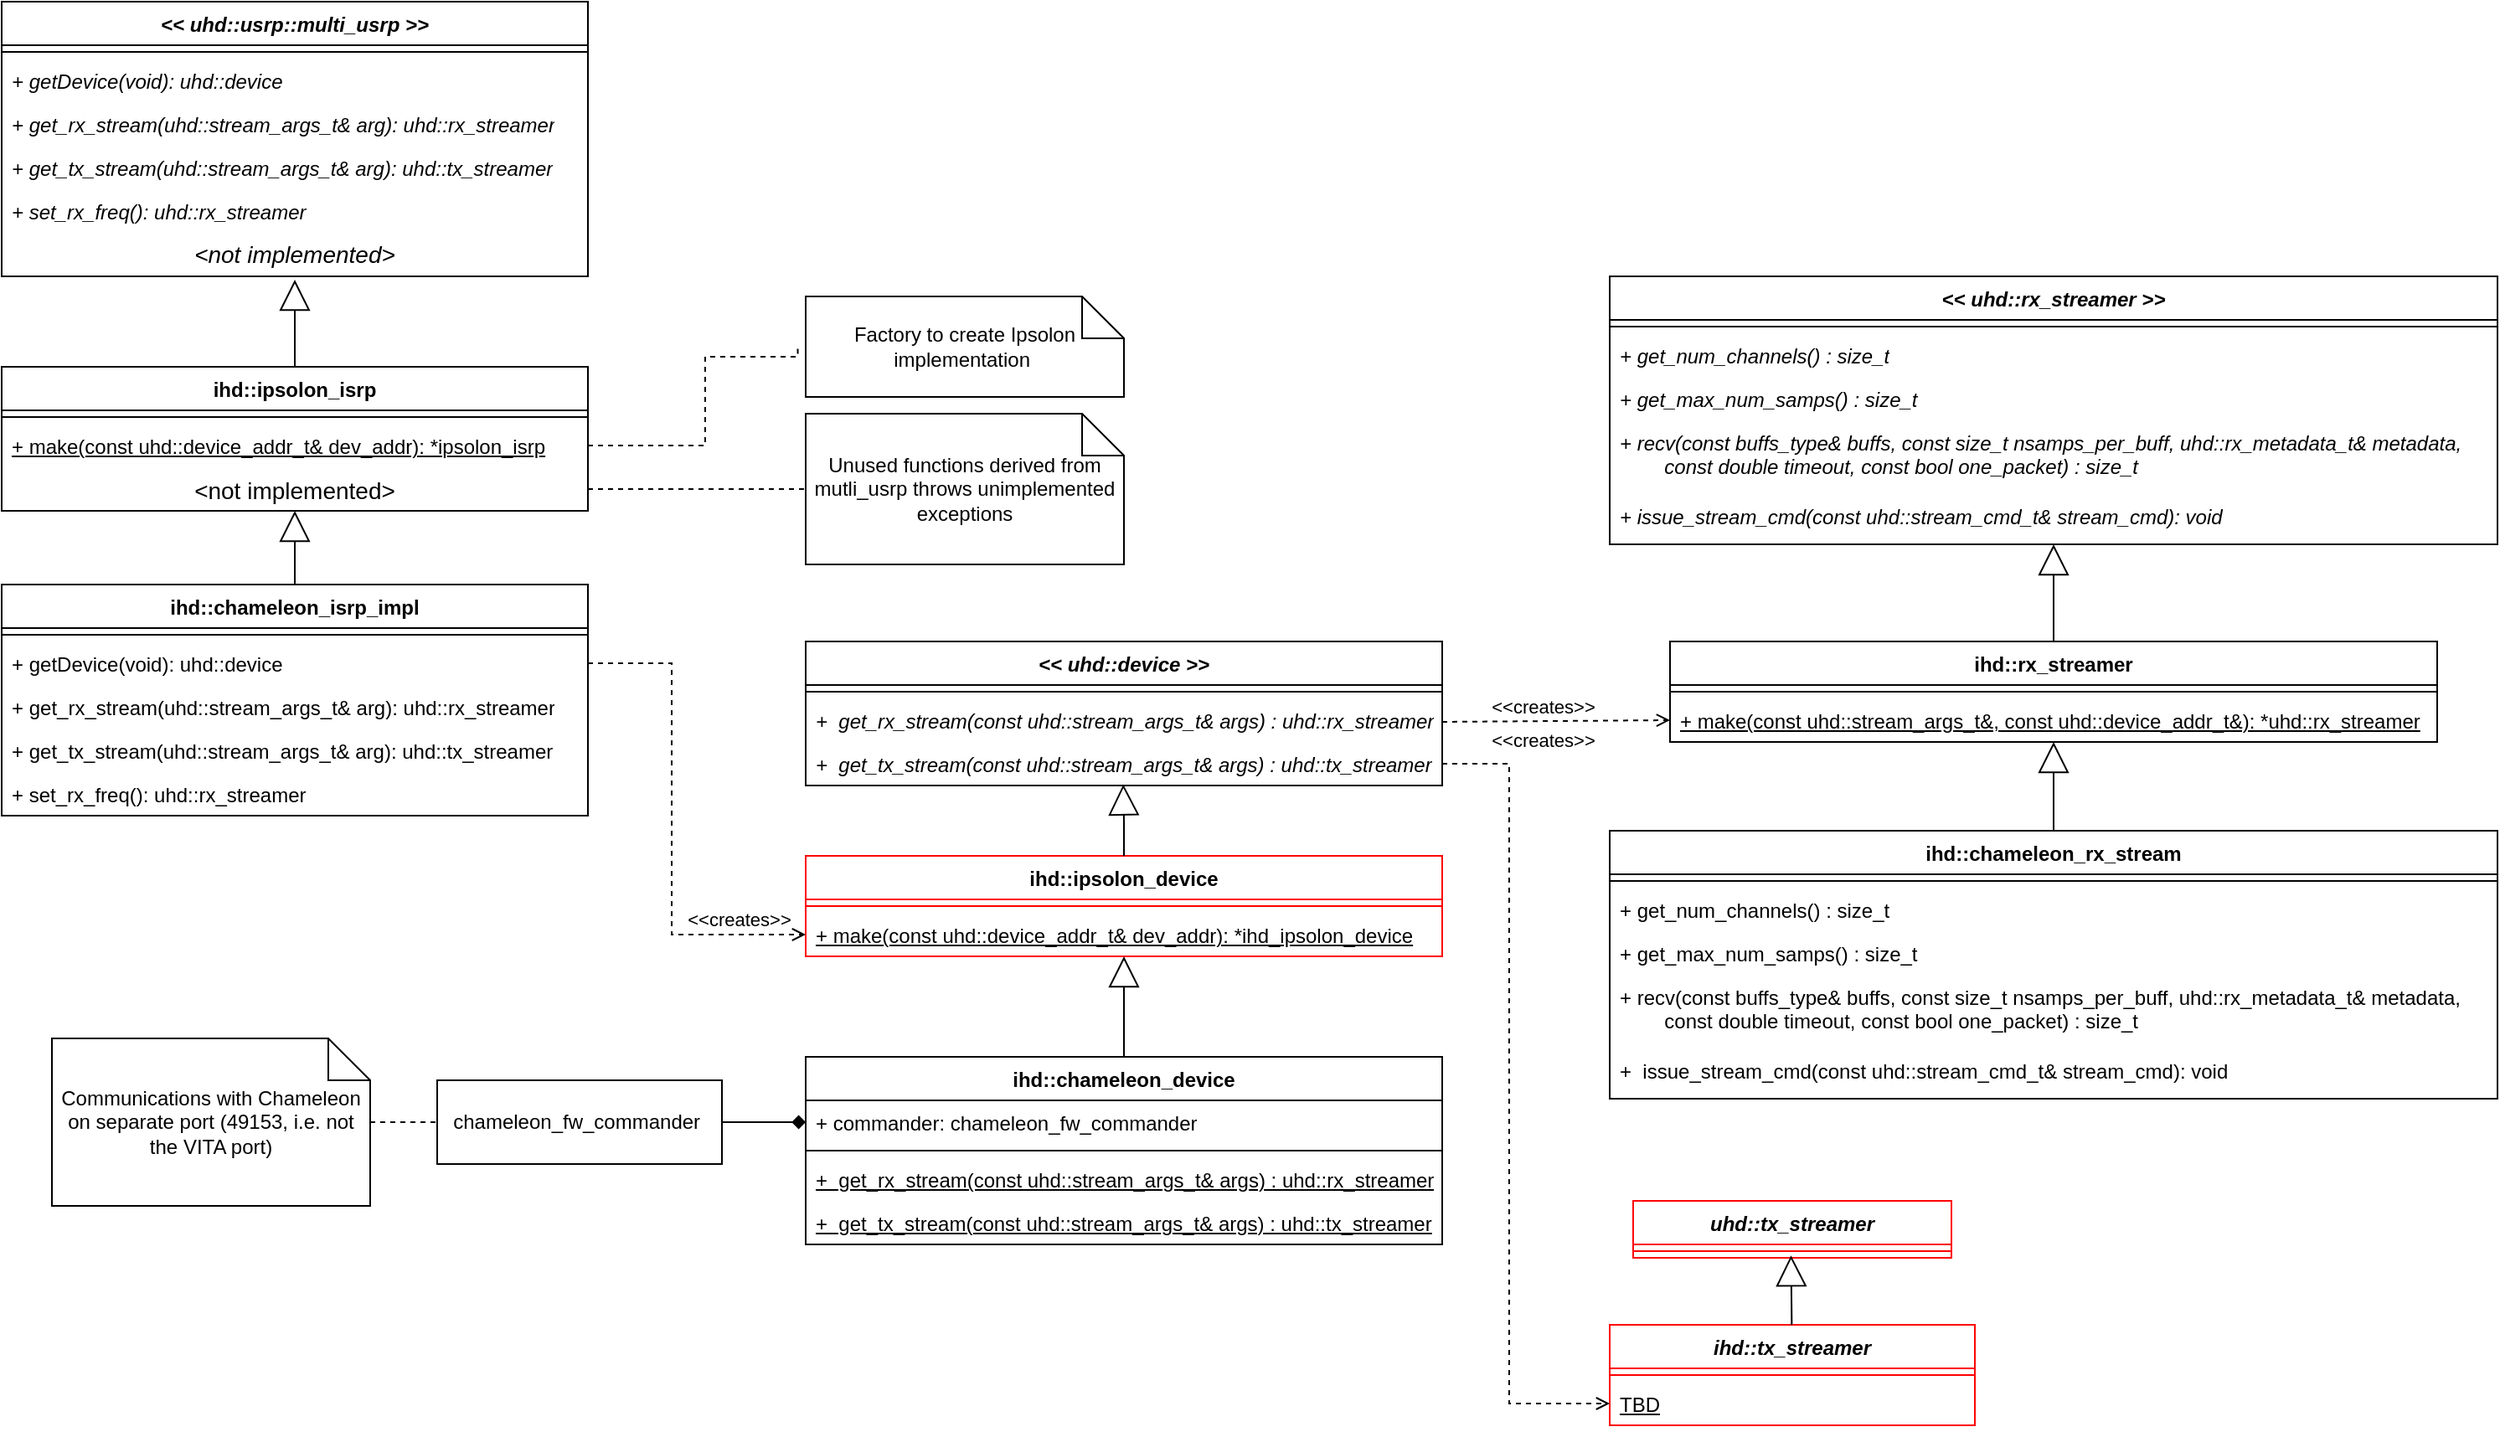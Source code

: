 <mxfile version="24.6.4" type="device">
  <diagram id="C5RBs43oDa-KdzZeNtuy" name="Page-1">
    <mxGraphModel dx="1432" dy="1851" grid="1" gridSize="10" guides="1" tooltips="1" connect="1" arrows="1" fold="1" page="1" pageScale="1" pageWidth="827" pageHeight="1169" math="0" shadow="0">
      <root>
        <mxCell id="WIyWlLk6GJQsqaUBKTNV-0" />
        <mxCell id="WIyWlLk6GJQsqaUBKTNV-1" parent="WIyWlLk6GJQsqaUBKTNV-0" />
        <mxCell id="L2gmkhJbMCFJ-E8kOfrQ-0" value="&amp;lt;&amp;lt; uhd::usrp::multi_usrp &amp;gt;&amp;gt;" style="swimlane;fontStyle=3;align=center;verticalAlign=top;childLayout=stackLayout;horizontal=1;startSize=26;horizontalStack=0;resizeParent=1;resizeParentMax=0;resizeLast=0;collapsible=1;marginBottom=0;whiteSpace=wrap;html=1;" vertex="1" parent="WIyWlLk6GJQsqaUBKTNV-1">
          <mxGeometry x="80" y="10" width="350" height="164" as="geometry">
            <mxRectangle x="290" y="220" width="70" height="30" as="alternateBounds" />
          </mxGeometry>
        </mxCell>
        <mxCell id="L2gmkhJbMCFJ-E8kOfrQ-2" value="" style="line;strokeWidth=1;fillColor=none;align=left;verticalAlign=middle;spacingTop=-1;spacingLeft=3;spacingRight=3;rotatable=0;labelPosition=right;points=[];portConstraint=eastwest;strokeColor=inherit;" vertex="1" parent="L2gmkhJbMCFJ-E8kOfrQ-0">
          <mxGeometry y="26" width="350" height="8" as="geometry" />
        </mxCell>
        <mxCell id="L2gmkhJbMCFJ-E8kOfrQ-3" value="+ getDevice(void): uhd::device" style="text;strokeColor=none;fillColor=none;align=left;verticalAlign=top;spacingLeft=4;spacingRight=4;overflow=hidden;rotatable=0;points=[[0,0.5],[1,0.5]];portConstraint=eastwest;whiteSpace=wrap;html=1;fontStyle=2" vertex="1" parent="L2gmkhJbMCFJ-E8kOfrQ-0">
          <mxGeometry y="34" width="350" height="26" as="geometry" />
        </mxCell>
        <mxCell id="L2gmkhJbMCFJ-E8kOfrQ-4" value="+ get_rx_stream(uhd::stream_args_t&amp;amp; arg):&amp;nbsp;uhd::rx_streamer" style="text;strokeColor=none;fillColor=none;align=left;verticalAlign=top;spacingLeft=4;spacingRight=4;overflow=hidden;rotatable=0;points=[[0,0.5],[1,0.5]];portConstraint=eastwest;whiteSpace=wrap;html=1;fontStyle=2" vertex="1" parent="L2gmkhJbMCFJ-E8kOfrQ-0">
          <mxGeometry y="60" width="350" height="26" as="geometry" />
        </mxCell>
        <mxCell id="L2gmkhJbMCFJ-E8kOfrQ-5" value="+ get_tx_stream(uhd::stream_args_t&amp;amp; arg):&amp;nbsp;uhd::tx_streamer" style="text;strokeColor=none;fillColor=none;align=left;verticalAlign=top;spacingLeft=4;spacingRight=4;overflow=hidden;rotatable=0;points=[[0,0.5],[1,0.5]];portConstraint=eastwest;whiteSpace=wrap;html=1;fontStyle=2" vertex="1" parent="L2gmkhJbMCFJ-E8kOfrQ-0">
          <mxGeometry y="86" width="350" height="26" as="geometry" />
        </mxCell>
        <mxCell id="L2gmkhJbMCFJ-E8kOfrQ-6" value="+ set_rx_freq():&amp;nbsp;uhd::rx_streamer" style="text;strokeColor=none;fillColor=none;align=left;verticalAlign=top;spacingLeft=4;spacingRight=4;overflow=hidden;rotatable=0;points=[[0,0.5],[1,0.5]];portConstraint=eastwest;whiteSpace=wrap;html=1;fontStyle=2" vertex="1" parent="L2gmkhJbMCFJ-E8kOfrQ-0">
          <mxGeometry y="112" width="350" height="26" as="geometry" />
        </mxCell>
        <mxCell id="L2gmkhJbMCFJ-E8kOfrQ-7" value="&lt;i style=&quot;font-size: 14px;&quot;&gt;&amp;lt;not implemented&amp;gt;&lt;/i&gt;" style="text;strokeColor=none;fillColor=none;align=center;verticalAlign=middle;spacingLeft=4;spacingRight=4;overflow=hidden;rotatable=0;points=[[0,0.5],[1,0.5]];portConstraint=eastwest;whiteSpace=wrap;html=1;fontFamily=Helvetica;fontSize=14;fontColor=default;fontStyle=0;" vertex="1" parent="L2gmkhJbMCFJ-E8kOfrQ-0">
          <mxGeometry y="138" width="350" height="26" as="geometry" />
        </mxCell>
        <mxCell id="L2gmkhJbMCFJ-E8kOfrQ-8" value="ihd::ipsolon_isrp" style="swimlane;fontStyle=1;align=center;verticalAlign=top;childLayout=stackLayout;horizontal=1;startSize=26;horizontalStack=0;resizeParent=1;resizeParentMax=0;resizeLast=0;collapsible=1;marginBottom=0;whiteSpace=wrap;html=1;" vertex="1" parent="WIyWlLk6GJQsqaUBKTNV-1">
          <mxGeometry x="80" y="228" width="350" height="86" as="geometry">
            <mxRectangle x="290" y="220" width="70" height="30" as="alternateBounds" />
          </mxGeometry>
        </mxCell>
        <mxCell id="L2gmkhJbMCFJ-E8kOfrQ-9" value="" style="line;strokeWidth=1;fillColor=none;align=left;verticalAlign=middle;spacingTop=-1;spacingLeft=3;spacingRight=3;rotatable=0;labelPosition=right;points=[];portConstraint=eastwest;strokeColor=inherit;" vertex="1" parent="L2gmkhJbMCFJ-E8kOfrQ-8">
          <mxGeometry y="26" width="350" height="8" as="geometry" />
        </mxCell>
        <mxCell id="L2gmkhJbMCFJ-E8kOfrQ-20" value="+ make(const uhd::device_addr_t&amp;amp; dev_addr): *ipsolon_isrp" style="text;strokeColor=none;fillColor=none;align=left;verticalAlign=top;spacingLeft=4;spacingRight=4;overflow=hidden;rotatable=0;points=[[0,0.5],[1,0.5]];portConstraint=eastwest;whiteSpace=wrap;html=1;fontStyle=4" vertex="1" parent="L2gmkhJbMCFJ-E8kOfrQ-8">
          <mxGeometry y="34" width="350" height="26" as="geometry" />
        </mxCell>
        <mxCell id="L2gmkhJbMCFJ-E8kOfrQ-14" value="&lt;span style=&quot;font-size: 14px; font-weight: 400;&quot;&gt;&amp;lt;not implemented&amp;gt;&lt;/span&gt;" style="text;strokeColor=none;fillColor=none;align=center;verticalAlign=middle;spacingLeft=4;spacingRight=4;overflow=hidden;rotatable=0;points=[[0,0.5],[1,0.5]];portConstraint=eastwest;whiteSpace=wrap;html=1;fontStyle=1;fontSize=18;" vertex="1" parent="L2gmkhJbMCFJ-E8kOfrQ-8">
          <mxGeometry y="60" width="350" height="26" as="geometry" />
        </mxCell>
        <mxCell id="L2gmkhJbMCFJ-E8kOfrQ-17" value="" style="endArrow=block;endSize=16;endFill=0;html=1;rounded=0;entryX=0.5;entryY=1.077;entryDx=0;entryDy=0;entryPerimeter=0;" edge="1" parent="WIyWlLk6GJQsqaUBKTNV-1" source="L2gmkhJbMCFJ-E8kOfrQ-8" target="L2gmkhJbMCFJ-E8kOfrQ-7">
          <mxGeometry width="160" relative="1" as="geometry">
            <mxPoint x="120" y="450" as="sourcePoint" />
            <mxPoint x="280" y="450" as="targetPoint" />
          </mxGeometry>
        </mxCell>
        <mxCell id="L2gmkhJbMCFJ-E8kOfrQ-18" value="Unused functions derived from mutli_usrp throws unimplemented exceptions" style="shape=note2;boundedLbl=1;whiteSpace=wrap;html=1;size=25;verticalAlign=middle;align=center;" vertex="1" parent="WIyWlLk6GJQsqaUBKTNV-1">
          <mxGeometry x="560" y="256" width="190" height="90" as="geometry" />
        </mxCell>
        <mxCell id="L2gmkhJbMCFJ-E8kOfrQ-19" style="edgeStyle=orthogonalEdgeStyle;rounded=0;orthogonalLoop=1;jettySize=auto;html=1;exitX=1;exitY=0.5;exitDx=0;exitDy=0;endArrow=none;endFill=0;dashed=1;" edge="1" parent="WIyWlLk6GJQsqaUBKTNV-1" source="L2gmkhJbMCFJ-E8kOfrQ-14" target="L2gmkhJbMCFJ-E8kOfrQ-18">
          <mxGeometry relative="1" as="geometry" />
        </mxCell>
        <mxCell id="L2gmkhJbMCFJ-E8kOfrQ-21" value="Factory to create Ipsolon implementation&amp;nbsp;" style="shape=note2;boundedLbl=1;whiteSpace=wrap;html=1;size=25;verticalAlign=middle;align=center;" vertex="1" parent="WIyWlLk6GJQsqaUBKTNV-1">
          <mxGeometry x="560" y="186" width="190" height="60" as="geometry" />
        </mxCell>
        <mxCell id="L2gmkhJbMCFJ-E8kOfrQ-22" style="edgeStyle=orthogonalEdgeStyle;rounded=0;orthogonalLoop=1;jettySize=auto;html=1;dashed=1;strokeColor=default;align=center;verticalAlign=middle;fontFamily=Helvetica;fontSize=11;fontColor=default;labelBackgroundColor=default;endArrow=none;endFill=0;entryX=-0.025;entryY=0.517;entryDx=0;entryDy=0;entryPerimeter=0;" edge="1" parent="WIyWlLk6GJQsqaUBKTNV-1" source="L2gmkhJbMCFJ-E8kOfrQ-20" target="L2gmkhJbMCFJ-E8kOfrQ-21">
          <mxGeometry relative="1" as="geometry">
            <Array as="points">
              <mxPoint x="500" y="275" />
              <mxPoint x="500" y="222" />
            </Array>
          </mxGeometry>
        </mxCell>
        <mxCell id="L2gmkhJbMCFJ-E8kOfrQ-23" value="ihd::chameleon_isrp_impl" style="swimlane;fontStyle=1;align=center;verticalAlign=top;childLayout=stackLayout;horizontal=1;startSize=26;horizontalStack=0;resizeParent=1;resizeParentMax=0;resizeLast=0;collapsible=1;marginBottom=0;whiteSpace=wrap;html=1;" vertex="1" parent="WIyWlLk6GJQsqaUBKTNV-1">
          <mxGeometry x="80" y="358" width="350" height="138" as="geometry">
            <mxRectangle x="290" y="220" width="70" height="30" as="alternateBounds" />
          </mxGeometry>
        </mxCell>
        <mxCell id="L2gmkhJbMCFJ-E8kOfrQ-24" value="" style="line;strokeWidth=1;fillColor=none;align=left;verticalAlign=middle;spacingTop=-1;spacingLeft=3;spacingRight=3;rotatable=0;labelPosition=right;points=[];portConstraint=eastwest;strokeColor=inherit;" vertex="1" parent="L2gmkhJbMCFJ-E8kOfrQ-23">
          <mxGeometry y="26" width="350" height="8" as="geometry" />
        </mxCell>
        <mxCell id="L2gmkhJbMCFJ-E8kOfrQ-25" value="+ getDevice(void): uhd::device" style="text;strokeColor=none;fillColor=none;align=left;verticalAlign=top;spacingLeft=4;spacingRight=4;overflow=hidden;rotatable=0;points=[[0,0.5],[1,0.5]];portConstraint=eastwest;whiteSpace=wrap;html=1;" vertex="1" parent="L2gmkhJbMCFJ-E8kOfrQ-23">
          <mxGeometry y="34" width="350" height="26" as="geometry" />
        </mxCell>
        <mxCell id="L2gmkhJbMCFJ-E8kOfrQ-26" value="+ get_rx_stream(uhd::stream_args_t&amp;amp; arg):&amp;nbsp;uhd::rx_streamer" style="text;strokeColor=none;fillColor=none;align=left;verticalAlign=top;spacingLeft=4;spacingRight=4;overflow=hidden;rotatable=0;points=[[0,0.5],[1,0.5]];portConstraint=eastwest;whiteSpace=wrap;html=1;" vertex="1" parent="L2gmkhJbMCFJ-E8kOfrQ-23">
          <mxGeometry y="60" width="350" height="26" as="geometry" />
        </mxCell>
        <mxCell id="L2gmkhJbMCFJ-E8kOfrQ-27" value="+ get_tx_stream(uhd::stream_args_t&amp;amp; arg):&amp;nbsp;uhd::tx_streamer" style="text;strokeColor=none;fillColor=none;align=left;verticalAlign=top;spacingLeft=4;spacingRight=4;overflow=hidden;rotatable=0;points=[[0,0.5],[1,0.5]];portConstraint=eastwest;whiteSpace=wrap;html=1;" vertex="1" parent="L2gmkhJbMCFJ-E8kOfrQ-23">
          <mxGeometry y="86" width="350" height="26" as="geometry" />
        </mxCell>
        <mxCell id="L2gmkhJbMCFJ-E8kOfrQ-28" value="+ set_rx_freq():&amp;nbsp;uhd::rx_streamer" style="text;strokeColor=none;fillColor=none;align=left;verticalAlign=top;spacingLeft=4;spacingRight=4;overflow=hidden;rotatable=0;points=[[0,0.5],[1,0.5]];portConstraint=eastwest;whiteSpace=wrap;html=1;" vertex="1" parent="L2gmkhJbMCFJ-E8kOfrQ-23">
          <mxGeometry y="112" width="350" height="26" as="geometry" />
        </mxCell>
        <mxCell id="L2gmkhJbMCFJ-E8kOfrQ-31" value="" style="endArrow=block;endSize=16;endFill=0;html=1;rounded=0;exitX=0.5;exitY=0;exitDx=0;exitDy=0;" edge="1" parent="WIyWlLk6GJQsqaUBKTNV-1" source="L2gmkhJbMCFJ-E8kOfrQ-23" target="L2gmkhJbMCFJ-E8kOfrQ-14">
          <mxGeometry width="160" relative="1" as="geometry">
            <mxPoint x="240" y="480" as="sourcePoint" />
            <mxPoint x="240" y="422" as="targetPoint" />
          </mxGeometry>
        </mxCell>
        <mxCell id="L2gmkhJbMCFJ-E8kOfrQ-32" value="ihd::ipsolon_device" style="swimlane;fontStyle=1;align=center;verticalAlign=top;childLayout=stackLayout;horizontal=1;startSize=26;horizontalStack=0;resizeParent=1;resizeParentMax=0;resizeLast=0;collapsible=1;marginBottom=0;whiteSpace=wrap;html=1;strokeColor=#FF0000;" vertex="1" parent="WIyWlLk6GJQsqaUBKTNV-1">
          <mxGeometry x="560" y="520" width="380" height="60" as="geometry">
            <mxRectangle x="290" y="220" width="70" height="30" as="alternateBounds" />
          </mxGeometry>
        </mxCell>
        <mxCell id="L2gmkhJbMCFJ-E8kOfrQ-33" value="" style="line;strokeWidth=1;fillColor=none;align=left;verticalAlign=middle;spacingTop=-1;spacingLeft=3;spacingRight=3;rotatable=0;labelPosition=right;points=[];portConstraint=eastwest;strokeColor=inherit;" vertex="1" parent="L2gmkhJbMCFJ-E8kOfrQ-32">
          <mxGeometry y="26" width="380" height="8" as="geometry" />
        </mxCell>
        <mxCell id="L2gmkhJbMCFJ-E8kOfrQ-41" value="+ make(const uhd::device_addr_t&amp;amp; dev_addr): *ihd_ipsolon_device" style="text;strokeColor=none;fillColor=none;align=left;verticalAlign=top;spacingLeft=4;spacingRight=4;overflow=hidden;rotatable=0;points=[[0,0.5],[1,0.5]];portConstraint=eastwest;whiteSpace=wrap;html=1;fontStyle=4" vertex="1" parent="L2gmkhJbMCFJ-E8kOfrQ-32">
          <mxGeometry y="34" width="380" height="26" as="geometry" />
        </mxCell>
        <mxCell id="L2gmkhJbMCFJ-E8kOfrQ-37" value="&amp;lt;&amp;lt; uhd::device &amp;gt;&amp;gt;" style="swimlane;fontStyle=3;align=center;verticalAlign=top;childLayout=stackLayout;horizontal=1;startSize=26;horizontalStack=0;resizeParent=1;resizeParentMax=0;resizeLast=0;collapsible=1;marginBottom=0;whiteSpace=wrap;html=1;" vertex="1" parent="WIyWlLk6GJQsqaUBKTNV-1">
          <mxGeometry x="560" y="392" width="380" height="86" as="geometry">
            <mxRectangle x="290" y="220" width="70" height="30" as="alternateBounds" />
          </mxGeometry>
        </mxCell>
        <mxCell id="L2gmkhJbMCFJ-E8kOfrQ-38" value="" style="line;strokeWidth=1;fillColor=none;align=left;verticalAlign=middle;spacingTop=-1;spacingLeft=3;spacingRight=3;rotatable=0;labelPosition=right;points=[];portConstraint=eastwest;strokeColor=inherit;" vertex="1" parent="L2gmkhJbMCFJ-E8kOfrQ-37">
          <mxGeometry y="26" width="380" height="8" as="geometry" />
        </mxCell>
        <mxCell id="L2gmkhJbMCFJ-E8kOfrQ-39" value="+&amp;nbsp; get_rx_stream(const uhd::stream_args_t&amp;amp; args) : uhd::rx_streamer" style="text;strokeColor=none;fillColor=none;align=left;verticalAlign=top;spacingLeft=4;spacingRight=4;overflow=hidden;rotatable=0;points=[[0,0.5],[1,0.5]];portConstraint=eastwest;whiteSpace=wrap;html=1;fontStyle=2" vertex="1" parent="L2gmkhJbMCFJ-E8kOfrQ-37">
          <mxGeometry y="34" width="380" height="26" as="geometry" />
        </mxCell>
        <mxCell id="L2gmkhJbMCFJ-E8kOfrQ-40" value="+&amp;nbsp; get_tx_stream(const uhd::stream_args_t&amp;amp; args) : uhd::tx_streamer" style="text;strokeColor=none;fillColor=none;align=left;verticalAlign=top;spacingLeft=4;spacingRight=4;overflow=hidden;rotatable=0;points=[[0,0.5],[1,0.5]];portConstraint=eastwest;whiteSpace=wrap;html=1;fontStyle=2" vertex="1" parent="L2gmkhJbMCFJ-E8kOfrQ-37">
          <mxGeometry y="60" width="380" height="26" as="geometry" />
        </mxCell>
        <mxCell id="L2gmkhJbMCFJ-E8kOfrQ-42" value="ihd::chameleon_device" style="swimlane;fontStyle=1;align=center;verticalAlign=top;childLayout=stackLayout;horizontal=1;startSize=26;horizontalStack=0;resizeParent=1;resizeParentMax=0;resizeLast=0;collapsible=1;marginBottom=0;whiteSpace=wrap;html=1;" vertex="1" parent="WIyWlLk6GJQsqaUBKTNV-1">
          <mxGeometry x="560" y="640" width="380" height="112" as="geometry">
            <mxRectangle x="290" y="220" width="70" height="30" as="alternateBounds" />
          </mxGeometry>
        </mxCell>
        <mxCell id="L2gmkhJbMCFJ-E8kOfrQ-88" value="+ commander: chameleon_fw_commander&amp;nbsp;" style="text;strokeColor=none;fillColor=none;align=left;verticalAlign=top;spacingLeft=4;spacingRight=4;overflow=hidden;rotatable=0;points=[[0,0.5],[1,0.5]];portConstraint=eastwest;whiteSpace=wrap;html=1;fontStyle=0" vertex="1" parent="L2gmkhJbMCFJ-E8kOfrQ-42">
          <mxGeometry y="26" width="380" height="26" as="geometry" />
        </mxCell>
        <mxCell id="L2gmkhJbMCFJ-E8kOfrQ-43" value="" style="line;strokeWidth=1;fillColor=none;align=left;verticalAlign=middle;spacingTop=-1;spacingLeft=3;spacingRight=3;rotatable=0;labelPosition=right;points=[];portConstraint=eastwest;strokeColor=inherit;" vertex="1" parent="L2gmkhJbMCFJ-E8kOfrQ-42">
          <mxGeometry y="52" width="380" height="8" as="geometry" />
        </mxCell>
        <mxCell id="L2gmkhJbMCFJ-E8kOfrQ-44" value="+&amp;nbsp; get_rx_stream(const uhd::stream_args_t&amp;amp; args) : uhd::rx_streamer" style="text;strokeColor=none;fillColor=none;align=left;verticalAlign=top;spacingLeft=4;spacingRight=4;overflow=hidden;rotatable=0;points=[[0,0.5],[1,0.5]];portConstraint=eastwest;whiteSpace=wrap;html=1;fontStyle=4" vertex="1" parent="L2gmkhJbMCFJ-E8kOfrQ-42">
          <mxGeometry y="60" width="380" height="26" as="geometry" />
        </mxCell>
        <mxCell id="L2gmkhJbMCFJ-E8kOfrQ-45" value="+&amp;nbsp; get_tx_stream(const uhd::stream_args_t&amp;amp; args) : uhd::tx_streamer" style="text;strokeColor=none;fillColor=none;align=left;verticalAlign=top;spacingLeft=4;spacingRight=4;overflow=hidden;rotatable=0;points=[[0,0.5],[1,0.5]];portConstraint=eastwest;whiteSpace=wrap;html=1;fontStyle=4" vertex="1" parent="L2gmkhJbMCFJ-E8kOfrQ-42">
          <mxGeometry y="86" width="380" height="26" as="geometry" />
        </mxCell>
        <mxCell id="L2gmkhJbMCFJ-E8kOfrQ-47" style="edgeStyle=orthogonalEdgeStyle;rounded=0;orthogonalLoop=1;jettySize=auto;html=1;entryX=0.499;entryY=0.974;entryDx=0;entryDy=0;entryPerimeter=0;strokeColor=default;align=center;verticalAlign=middle;fontFamily=Helvetica;fontSize=11;fontColor=default;labelBackgroundColor=default;endArrow=block;endFill=0;endSize=16;" edge="1" parent="WIyWlLk6GJQsqaUBKTNV-1" source="L2gmkhJbMCFJ-E8kOfrQ-32" target="L2gmkhJbMCFJ-E8kOfrQ-40">
          <mxGeometry relative="1" as="geometry" />
        </mxCell>
        <mxCell id="L2gmkhJbMCFJ-E8kOfrQ-48" style="edgeStyle=orthogonalEdgeStyle;rounded=0;orthogonalLoop=1;jettySize=auto;html=1;entryX=0.5;entryY=1;entryDx=0;entryDy=0;entryPerimeter=0;strokeColor=default;align=center;verticalAlign=middle;fontFamily=Helvetica;fontSize=11;fontColor=default;labelBackgroundColor=default;endArrow=block;endFill=0;endSize=16;" edge="1" parent="WIyWlLk6GJQsqaUBKTNV-1" source="L2gmkhJbMCFJ-E8kOfrQ-42" target="L2gmkhJbMCFJ-E8kOfrQ-41">
          <mxGeometry relative="1" as="geometry" />
        </mxCell>
        <mxCell id="L2gmkhJbMCFJ-E8kOfrQ-50" value="&amp;lt;&amp;lt;creates&amp;gt;&amp;gt;" style="html=1;verticalAlign=bottom;labelBackgroundColor=none;endArrow=open;endFill=0;dashed=1;rounded=0;exitX=1;exitY=0.5;exitDx=0;exitDy=0;entryX=0;entryY=0.5;entryDx=0;entryDy=0;" edge="1" parent="WIyWlLk6GJQsqaUBKTNV-1" source="L2gmkhJbMCFJ-E8kOfrQ-25" target="L2gmkhJbMCFJ-E8kOfrQ-41">
          <mxGeometry x="0.726" width="160" relative="1" as="geometry">
            <mxPoint x="240" y="890" as="sourcePoint" />
            <mxPoint x="400" y="890" as="targetPoint" />
            <Array as="points">
              <mxPoint x="480" y="405" />
              <mxPoint x="480" y="567" />
            </Array>
            <mxPoint as="offset" />
          </mxGeometry>
        </mxCell>
        <mxCell id="L2gmkhJbMCFJ-E8kOfrQ-53" value="&amp;lt;&amp;lt; uhd::rx_streamer &amp;gt;&amp;gt;" style="swimlane;fontStyle=3;align=center;verticalAlign=top;childLayout=stackLayout;horizontal=1;startSize=26;horizontalStack=0;resizeParent=1;resizeParentMax=0;resizeLast=0;collapsible=1;marginBottom=0;whiteSpace=wrap;html=1;" vertex="1" parent="WIyWlLk6GJQsqaUBKTNV-1">
          <mxGeometry x="1040" y="174" width="530" height="160" as="geometry">
            <mxRectangle x="290" y="220" width="70" height="30" as="alternateBounds" />
          </mxGeometry>
        </mxCell>
        <mxCell id="L2gmkhJbMCFJ-E8kOfrQ-54" value="" style="line;strokeWidth=1;fillColor=none;align=left;verticalAlign=middle;spacingTop=-1;spacingLeft=3;spacingRight=3;rotatable=0;labelPosition=right;points=[];portConstraint=eastwest;strokeColor=inherit;" vertex="1" parent="L2gmkhJbMCFJ-E8kOfrQ-53">
          <mxGeometry y="26" width="530" height="8" as="geometry" />
        </mxCell>
        <mxCell id="L2gmkhJbMCFJ-E8kOfrQ-55" value="+ get_num_channels() : size_t" style="text;strokeColor=none;fillColor=none;align=left;verticalAlign=top;spacingLeft=4;spacingRight=4;overflow=hidden;rotatable=0;points=[[0,0.5],[1,0.5]];portConstraint=eastwest;whiteSpace=wrap;html=1;fontStyle=2" vertex="1" parent="L2gmkhJbMCFJ-E8kOfrQ-53">
          <mxGeometry y="34" width="530" height="26" as="geometry" />
        </mxCell>
        <mxCell id="L2gmkhJbMCFJ-E8kOfrQ-56" value="+ get_max_num_samps() : size_t" style="text;strokeColor=none;fillColor=none;align=left;verticalAlign=top;spacingLeft=4;spacingRight=4;overflow=hidden;rotatable=0;points=[[0,0.5],[1,0.5]];portConstraint=eastwest;whiteSpace=wrap;html=1;fontStyle=2" vertex="1" parent="L2gmkhJbMCFJ-E8kOfrQ-53">
          <mxGeometry y="60" width="530" height="26" as="geometry" />
        </mxCell>
        <mxCell id="L2gmkhJbMCFJ-E8kOfrQ-57" value="+&amp;nbsp;&lt;span style=&quot;background-color: initial;&quot;&gt;recv(const buffs_type&amp;amp; buffs, const size_t nsamps_per_buff, uhd::rx_metadata_t&amp;amp; metadata,&lt;br&gt;&lt;/span&gt;&lt;span style=&quot;background-color: initial;&quot;&gt;&amp;nbsp; &amp;nbsp; &amp;nbsp; &amp;nbsp; const double timeout, const bool one_packet)&amp;nbsp;&lt;/span&gt;: size_t" style="text;strokeColor=none;fillColor=none;align=left;verticalAlign=top;spacingLeft=4;spacingRight=4;overflow=hidden;rotatable=0;points=[[0,0.5],[1,0.5]];portConstraint=eastwest;whiteSpace=wrap;html=1;fontStyle=2" vertex="1" parent="L2gmkhJbMCFJ-E8kOfrQ-53">
          <mxGeometry y="86" width="530" height="44" as="geometry" />
        </mxCell>
        <mxCell id="L2gmkhJbMCFJ-E8kOfrQ-58" value="+ issue_stream_cmd(const uhd::stream_cmd_t&amp;amp; stream_cmd): void" style="text;strokeColor=none;fillColor=none;align=left;verticalAlign=top;spacingLeft=4;spacingRight=4;overflow=hidden;rotatable=0;points=[[0,0.5],[1,0.5]];portConstraint=eastwest;whiteSpace=wrap;html=1;fontStyle=2" vertex="1" parent="L2gmkhJbMCFJ-E8kOfrQ-53">
          <mxGeometry y="130" width="530" height="30" as="geometry" />
        </mxCell>
        <mxCell id="L2gmkhJbMCFJ-E8kOfrQ-59" value="&lt;span style=&quot;font-style: normal;&quot;&gt;ihd::rx_streamer&lt;/span&gt;" style="swimlane;fontStyle=3;align=center;verticalAlign=top;childLayout=stackLayout;horizontal=1;startSize=26;horizontalStack=0;resizeParent=1;resizeParentMax=0;resizeLast=0;collapsible=1;marginBottom=0;whiteSpace=wrap;html=1;strokeColor=#000000;" vertex="1" parent="WIyWlLk6GJQsqaUBKTNV-1">
          <mxGeometry x="1076" y="392" width="458" height="60" as="geometry">
            <mxRectangle x="290" y="220" width="70" height="30" as="alternateBounds" />
          </mxGeometry>
        </mxCell>
        <mxCell id="L2gmkhJbMCFJ-E8kOfrQ-60" value="" style="line;strokeWidth=1;fillColor=none;align=left;verticalAlign=middle;spacingTop=-1;spacingLeft=3;spacingRight=3;rotatable=0;labelPosition=right;points=[];portConstraint=eastwest;strokeColor=inherit;" vertex="1" parent="L2gmkhJbMCFJ-E8kOfrQ-59">
          <mxGeometry y="26" width="458" height="8" as="geometry" />
        </mxCell>
        <mxCell id="L2gmkhJbMCFJ-E8kOfrQ-61" value="+ make(const uhd::stream_args_t&amp;amp;, const uhd::device_addr_t&amp;amp;): *uhd::rx_streamer" style="text;strokeColor=none;fillColor=none;align=left;verticalAlign=top;spacingLeft=4;spacingRight=4;overflow=hidden;rotatable=0;points=[[0,0.5],[1,0.5]];portConstraint=eastwest;whiteSpace=wrap;html=1;fontStyle=4" vertex="1" parent="L2gmkhJbMCFJ-E8kOfrQ-59">
          <mxGeometry y="34" width="458" height="26" as="geometry" />
        </mxCell>
        <mxCell id="L2gmkhJbMCFJ-E8kOfrQ-62" style="rounded=0;orthogonalLoop=1;jettySize=auto;html=1;strokeColor=default;align=center;verticalAlign=middle;fontFamily=Helvetica;fontSize=11;fontColor=default;labelBackgroundColor=default;endArrow=block;endFill=0;endSize=16;" edge="1" parent="WIyWlLk6GJQsqaUBKTNV-1" source="L2gmkhJbMCFJ-E8kOfrQ-59" target="L2gmkhJbMCFJ-E8kOfrQ-58">
          <mxGeometry relative="1" as="geometry" />
        </mxCell>
        <mxCell id="L2gmkhJbMCFJ-E8kOfrQ-63" value="&amp;lt;&amp;lt;creates&amp;gt;&amp;gt;" style="html=1;verticalAlign=bottom;labelBackgroundColor=none;endArrow=open;endFill=0;dashed=1;rounded=0;entryX=0;entryY=0.5;entryDx=0;entryDy=0;" edge="1" parent="WIyWlLk6GJQsqaUBKTNV-1" target="L2gmkhJbMCFJ-E8kOfrQ-61">
          <mxGeometry x="-0.118" width="160" relative="1" as="geometry">
            <mxPoint x="940" y="440" as="sourcePoint" />
            <mxPoint x="1067" y="434.5" as="targetPoint" />
            <mxPoint as="offset" />
          </mxGeometry>
        </mxCell>
        <mxCell id="L2gmkhJbMCFJ-E8kOfrQ-64" value="uhd::tx_streamer" style="swimlane;fontStyle=3;align=center;verticalAlign=top;childLayout=stackLayout;horizontal=1;startSize=26;horizontalStack=0;resizeParent=1;resizeParentMax=0;resizeLast=0;collapsible=1;marginBottom=0;whiteSpace=wrap;html=1;strokeColor=#FF0000;" vertex="1" parent="WIyWlLk6GJQsqaUBKTNV-1">
          <mxGeometry x="1054" y="726" width="190" height="34" as="geometry">
            <mxRectangle x="290" y="220" width="70" height="30" as="alternateBounds" />
          </mxGeometry>
        </mxCell>
        <mxCell id="L2gmkhJbMCFJ-E8kOfrQ-65" value="" style="line;strokeWidth=1;fillColor=none;align=left;verticalAlign=middle;spacingTop=-1;spacingLeft=3;spacingRight=3;rotatable=0;labelPosition=right;points=[];portConstraint=eastwest;strokeColor=inherit;" vertex="1" parent="L2gmkhJbMCFJ-E8kOfrQ-64">
          <mxGeometry y="26" width="190" height="8" as="geometry" />
        </mxCell>
        <mxCell id="L2gmkhJbMCFJ-E8kOfrQ-70" value="&lt;span style=&quot;font-style: italic;&quot;&gt;ihd::tx_streamer&lt;/span&gt;" style="swimlane;fontStyle=1;align=center;verticalAlign=top;childLayout=stackLayout;horizontal=1;startSize=26;horizontalStack=0;resizeParent=1;resizeParentMax=0;resizeLast=0;collapsible=1;marginBottom=0;whiteSpace=wrap;html=1;strokeColor=#FF0000;" vertex="1" parent="WIyWlLk6GJQsqaUBKTNV-1">
          <mxGeometry x="1040" y="800" width="218" height="60" as="geometry">
            <mxRectangle x="290" y="220" width="70" height="30" as="alternateBounds" />
          </mxGeometry>
        </mxCell>
        <mxCell id="L2gmkhJbMCFJ-E8kOfrQ-71" value="" style="line;strokeWidth=1;fillColor=none;align=left;verticalAlign=middle;spacingTop=-1;spacingLeft=3;spacingRight=3;rotatable=0;labelPosition=right;points=[];portConstraint=eastwest;strokeColor=inherit;" vertex="1" parent="L2gmkhJbMCFJ-E8kOfrQ-70">
          <mxGeometry y="26" width="218" height="8" as="geometry" />
        </mxCell>
        <mxCell id="L2gmkhJbMCFJ-E8kOfrQ-72" value="TBD" style="text;strokeColor=none;fillColor=none;align=left;verticalAlign=top;spacingLeft=4;spacingRight=4;overflow=hidden;rotatable=0;points=[[0,0.5],[1,0.5]];portConstraint=eastwest;whiteSpace=wrap;html=1;fontStyle=4" vertex="1" parent="L2gmkhJbMCFJ-E8kOfrQ-70">
          <mxGeometry y="34" width="218" height="26" as="geometry" />
        </mxCell>
        <mxCell id="L2gmkhJbMCFJ-E8kOfrQ-73" style="rounded=0;orthogonalLoop=1;jettySize=auto;html=1;strokeColor=default;align=center;verticalAlign=middle;fontFamily=Helvetica;fontSize=11;fontColor=default;labelBackgroundColor=default;endArrow=block;endFill=0;endSize=16;entryX=0.496;entryY=0.821;entryDx=0;entryDy=0;entryPerimeter=0;" edge="1" parent="WIyWlLk6GJQsqaUBKTNV-1" source="L2gmkhJbMCFJ-E8kOfrQ-70" target="L2gmkhJbMCFJ-E8kOfrQ-65">
          <mxGeometry relative="1" as="geometry">
            <mxPoint x="1149" y="641" as="targetPoint" />
          </mxGeometry>
        </mxCell>
        <mxCell id="L2gmkhJbMCFJ-E8kOfrQ-74" value="&amp;lt;&amp;lt;creates&amp;gt;&amp;gt;" style="html=1;verticalAlign=bottom;labelBackgroundColor=none;endArrow=open;endFill=0;dashed=1;rounded=0;exitX=1;exitY=0.5;exitDx=0;exitDy=0;entryX=0;entryY=0.5;entryDx=0;entryDy=0;" edge="1" parent="WIyWlLk6GJQsqaUBKTNV-1" source="L2gmkhJbMCFJ-E8kOfrQ-40" target="L2gmkhJbMCFJ-E8kOfrQ-72">
          <mxGeometry x="-0.834" y="21" width="160" relative="1" as="geometry">
            <mxPoint x="940" y="460" as="sourcePoint" />
            <mxPoint x="1070" y="622" as="targetPoint" />
            <Array as="points">
              <mxPoint x="980" y="465" />
              <mxPoint x="980" y="847" />
            </Array>
            <mxPoint x="-1" y="-5" as="offset" />
          </mxGeometry>
        </mxCell>
        <mxCell id="L2gmkhJbMCFJ-E8kOfrQ-79" value="&lt;span style=&quot;font-style: normal;&quot;&gt;ihd::chameleon_rx_stream&lt;/span&gt;" style="swimlane;fontStyle=3;align=center;verticalAlign=top;childLayout=stackLayout;horizontal=1;startSize=26;horizontalStack=0;resizeParent=1;resizeParentMax=0;resizeLast=0;collapsible=1;marginBottom=0;whiteSpace=wrap;html=1;" vertex="1" parent="WIyWlLk6GJQsqaUBKTNV-1">
          <mxGeometry x="1040" y="505" width="530" height="160" as="geometry">
            <mxRectangle x="290" y="220" width="70" height="30" as="alternateBounds" />
          </mxGeometry>
        </mxCell>
        <mxCell id="L2gmkhJbMCFJ-E8kOfrQ-80" value="" style="line;strokeWidth=1;fillColor=none;align=left;verticalAlign=middle;spacingTop=-1;spacingLeft=3;spacingRight=3;rotatable=0;labelPosition=right;points=[];portConstraint=eastwest;strokeColor=inherit;" vertex="1" parent="L2gmkhJbMCFJ-E8kOfrQ-79">
          <mxGeometry y="26" width="530" height="8" as="geometry" />
        </mxCell>
        <mxCell id="L2gmkhJbMCFJ-E8kOfrQ-81" value="+ get_num_channels() : size_t" style="text;strokeColor=none;fillColor=none;align=left;verticalAlign=top;spacingLeft=4;spacingRight=4;overflow=hidden;rotatable=0;points=[[0,0.5],[1,0.5]];portConstraint=eastwest;whiteSpace=wrap;html=1;fontStyle=0" vertex="1" parent="L2gmkhJbMCFJ-E8kOfrQ-79">
          <mxGeometry y="34" width="530" height="26" as="geometry" />
        </mxCell>
        <mxCell id="L2gmkhJbMCFJ-E8kOfrQ-82" value="+ get_max_num_samps() : size_t" style="text;strokeColor=none;fillColor=none;align=left;verticalAlign=top;spacingLeft=4;spacingRight=4;overflow=hidden;rotatable=0;points=[[0,0.5],[1,0.5]];portConstraint=eastwest;whiteSpace=wrap;html=1;fontStyle=0" vertex="1" parent="L2gmkhJbMCFJ-E8kOfrQ-79">
          <mxGeometry y="60" width="530" height="26" as="geometry" />
        </mxCell>
        <mxCell id="L2gmkhJbMCFJ-E8kOfrQ-83" value="+&amp;nbsp;&lt;span style=&quot;background-color: initial;&quot;&gt;recv(const buffs_type&amp;amp; buffs, const size_t nsamps_per_buff, uhd::rx_metadata_t&amp;amp; metadata,&lt;br&gt;&lt;/span&gt;&lt;span style=&quot;background-color: initial;&quot;&gt;&amp;nbsp; &amp;nbsp; &amp;nbsp; &amp;nbsp; const double timeout, const bool one_packet)&amp;nbsp;&lt;/span&gt;: size_t" style="text;strokeColor=none;fillColor=none;align=left;verticalAlign=top;spacingLeft=4;spacingRight=4;overflow=hidden;rotatable=0;points=[[0,0.5],[1,0.5]];portConstraint=eastwest;whiteSpace=wrap;html=1;fontStyle=0" vertex="1" parent="L2gmkhJbMCFJ-E8kOfrQ-79">
          <mxGeometry y="86" width="530" height="44" as="geometry" />
        </mxCell>
        <mxCell id="L2gmkhJbMCFJ-E8kOfrQ-84" value="+&amp;nbsp; issue_stream_cmd(const uhd::stream_cmd_t&amp;amp; stream_cmd): void" style="text;strokeColor=none;fillColor=none;align=left;verticalAlign=top;spacingLeft=4;spacingRight=4;overflow=hidden;rotatable=0;points=[[0,0.5],[1,0.5]];portConstraint=eastwest;whiteSpace=wrap;html=1;fontStyle=0" vertex="1" parent="L2gmkhJbMCFJ-E8kOfrQ-79">
          <mxGeometry y="130" width="530" height="30" as="geometry" />
        </mxCell>
        <mxCell id="L2gmkhJbMCFJ-E8kOfrQ-85" style="rounded=0;orthogonalLoop=1;jettySize=auto;html=1;strokeColor=default;align=center;verticalAlign=middle;fontFamily=Helvetica;fontSize=11;fontColor=default;labelBackgroundColor=default;endArrow=block;endFill=0;endSize=16;exitX=0.5;exitY=0;exitDx=0;exitDy=0;" edge="1" parent="WIyWlLk6GJQsqaUBKTNV-1" source="L2gmkhJbMCFJ-E8kOfrQ-79" target="L2gmkhJbMCFJ-E8kOfrQ-61">
          <mxGeometry relative="1" as="geometry">
            <mxPoint x="1304.71" y="510" as="sourcePoint" />
            <mxPoint x="1304.71" y="452" as="targetPoint" />
          </mxGeometry>
        </mxCell>
        <mxCell id="L2gmkhJbMCFJ-E8kOfrQ-93" style="edgeStyle=orthogonalEdgeStyle;rounded=0;orthogonalLoop=1;jettySize=auto;html=1;entryX=0;entryY=0.5;entryDx=0;entryDy=0;dashed=1;strokeColor=default;align=center;verticalAlign=middle;fontFamily=Helvetica;fontSize=11;fontColor=default;labelBackgroundColor=default;endArrow=none;endFill=0;" edge="1" parent="WIyWlLk6GJQsqaUBKTNV-1" source="L2gmkhJbMCFJ-E8kOfrQ-89" target="L2gmkhJbMCFJ-E8kOfrQ-91">
          <mxGeometry relative="1" as="geometry" />
        </mxCell>
        <mxCell id="L2gmkhJbMCFJ-E8kOfrQ-89" value="Communications with Chameleon on separate port (49153, i.e. not the VITA port)" style="shape=note2;boundedLbl=1;whiteSpace=wrap;html=1;size=25;verticalAlign=middle;align=center;" vertex="1" parent="WIyWlLk6GJQsqaUBKTNV-1">
          <mxGeometry x="110" y="629" width="190" height="100" as="geometry" />
        </mxCell>
        <mxCell id="L2gmkhJbMCFJ-E8kOfrQ-92" style="edgeStyle=orthogonalEdgeStyle;rounded=0;orthogonalLoop=1;jettySize=auto;html=1;entryX=0;entryY=0.5;entryDx=0;entryDy=0;endArrow=diamond;endFill=1;" edge="1" parent="WIyWlLk6GJQsqaUBKTNV-1" source="L2gmkhJbMCFJ-E8kOfrQ-91" target="L2gmkhJbMCFJ-E8kOfrQ-88">
          <mxGeometry relative="1" as="geometry" />
        </mxCell>
        <mxCell id="L2gmkhJbMCFJ-E8kOfrQ-91" value="&lt;span style=&quot;text-align: left;&quot;&gt;chameleon_fw_commander&amp;nbsp;&lt;/span&gt;" style="html=1;whiteSpace=wrap;" vertex="1" parent="WIyWlLk6GJQsqaUBKTNV-1">
          <mxGeometry x="340" y="654" width="170" height="50" as="geometry" />
        </mxCell>
      </root>
    </mxGraphModel>
  </diagram>
</mxfile>

